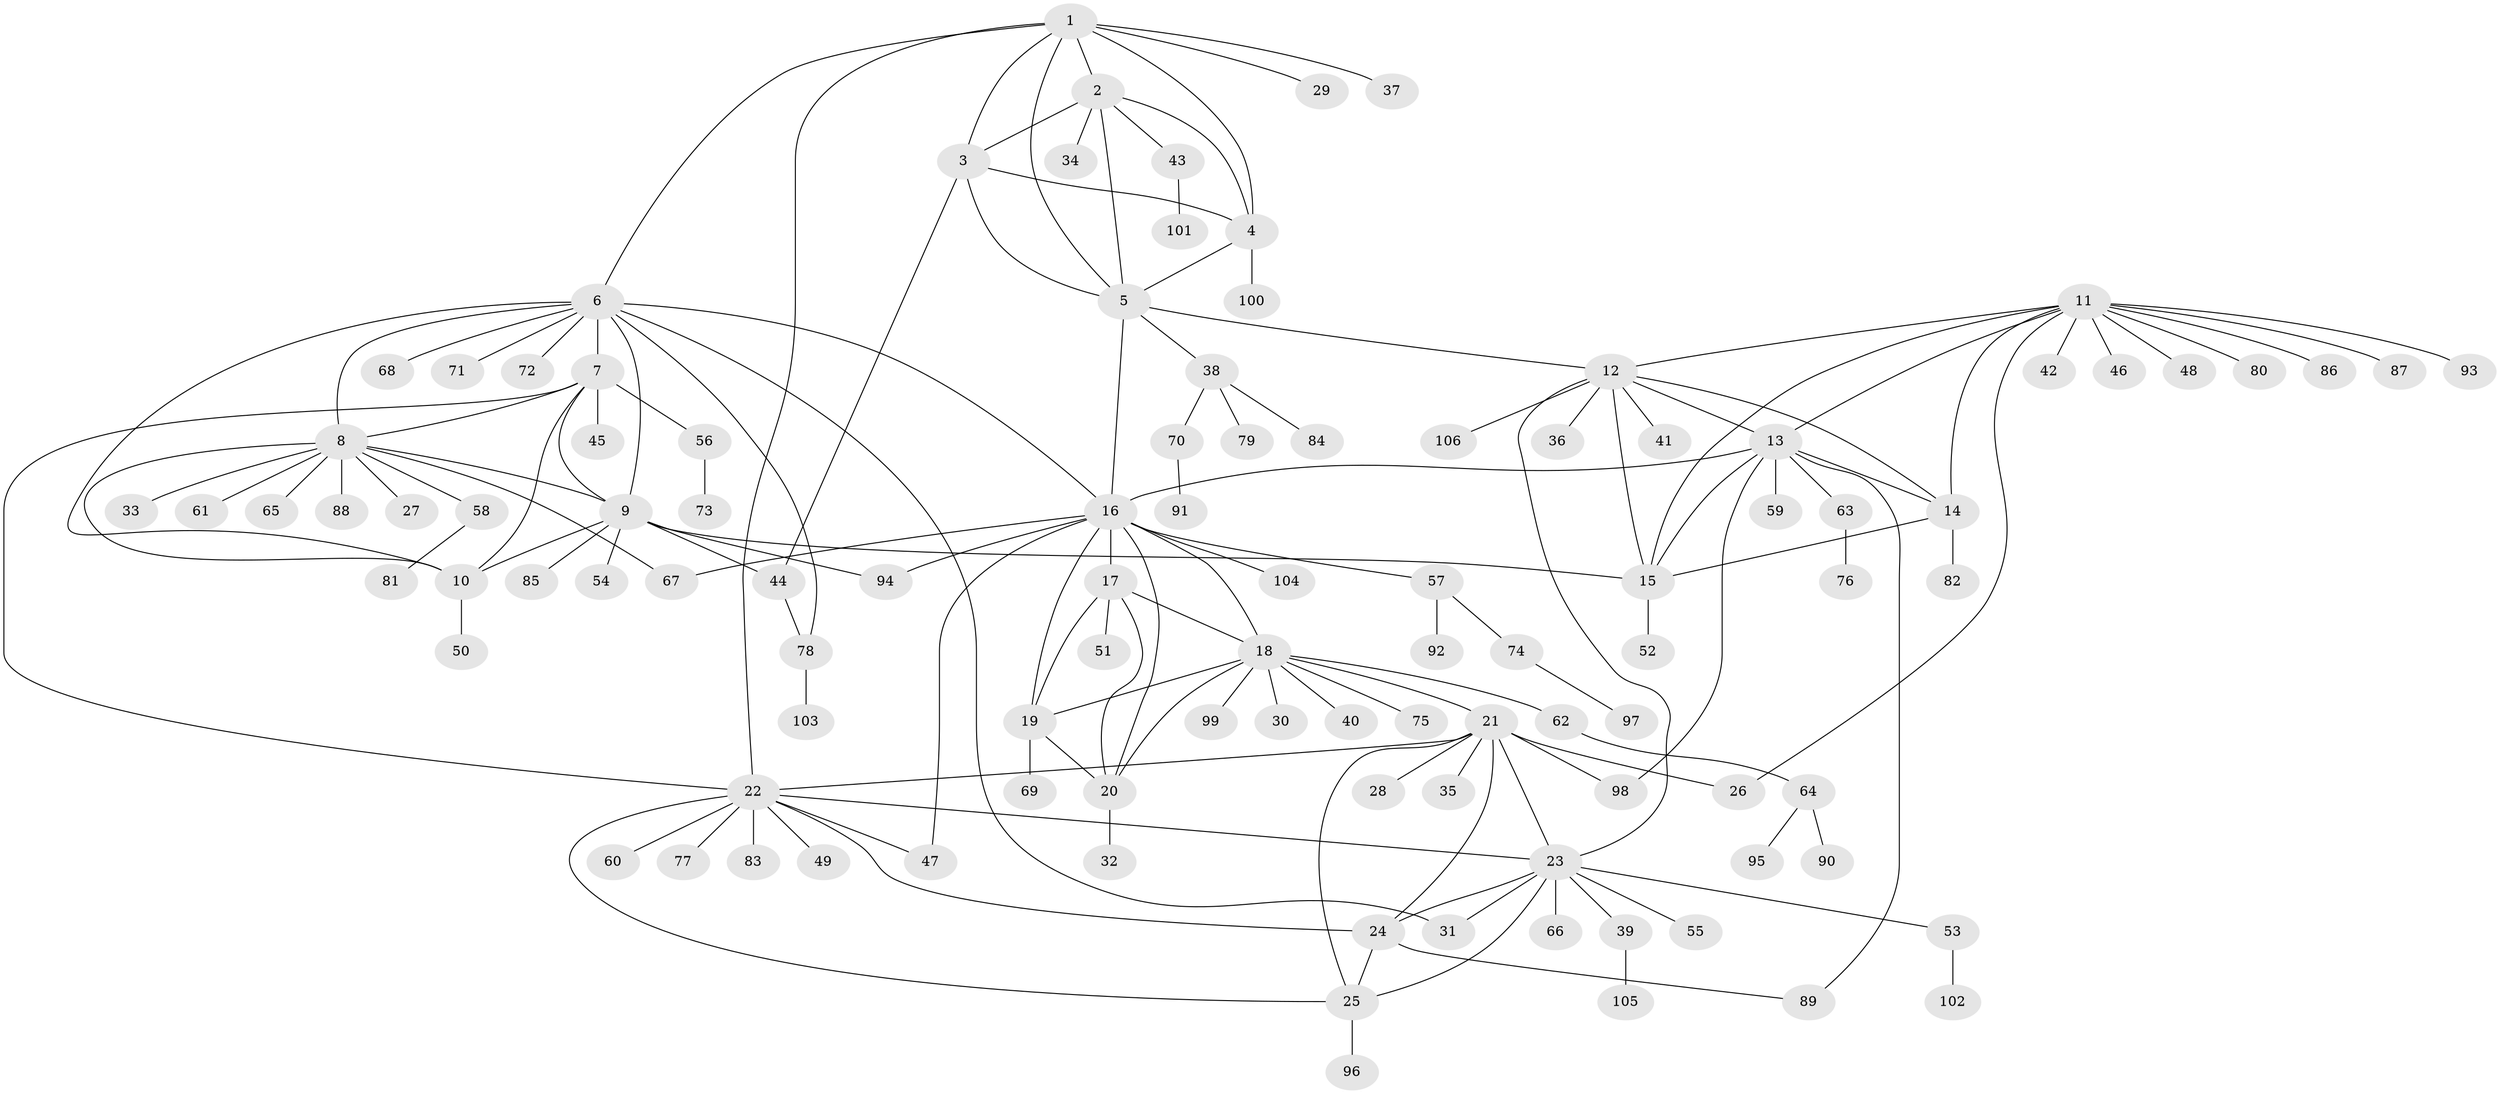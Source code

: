 // coarse degree distribution, {7: 0.07547169811320754, 2: 0.05660377358490566, 10: 0.018867924528301886, 9: 0.03773584905660377, 6: 0.03773584905660377, 4: 0.07547169811320754, 13: 0.018867924528301886, 3: 0.03773584905660377, 8: 0.018867924528301886, 1: 0.6226415094339622}
// Generated by graph-tools (version 1.1) at 2025/19/03/04/25 18:19:29]
// undirected, 106 vertices, 150 edges
graph export_dot {
graph [start="1"]
  node [color=gray90,style=filled];
  1;
  2;
  3;
  4;
  5;
  6;
  7;
  8;
  9;
  10;
  11;
  12;
  13;
  14;
  15;
  16;
  17;
  18;
  19;
  20;
  21;
  22;
  23;
  24;
  25;
  26;
  27;
  28;
  29;
  30;
  31;
  32;
  33;
  34;
  35;
  36;
  37;
  38;
  39;
  40;
  41;
  42;
  43;
  44;
  45;
  46;
  47;
  48;
  49;
  50;
  51;
  52;
  53;
  54;
  55;
  56;
  57;
  58;
  59;
  60;
  61;
  62;
  63;
  64;
  65;
  66;
  67;
  68;
  69;
  70;
  71;
  72;
  73;
  74;
  75;
  76;
  77;
  78;
  79;
  80;
  81;
  82;
  83;
  84;
  85;
  86;
  87;
  88;
  89;
  90;
  91;
  92;
  93;
  94;
  95;
  96;
  97;
  98;
  99;
  100;
  101;
  102;
  103;
  104;
  105;
  106;
  1 -- 2;
  1 -- 3;
  1 -- 4;
  1 -- 5;
  1 -- 6;
  1 -- 22;
  1 -- 29;
  1 -- 37;
  2 -- 3;
  2 -- 4;
  2 -- 5;
  2 -- 34;
  2 -- 43;
  3 -- 4;
  3 -- 5;
  3 -- 44;
  4 -- 5;
  4 -- 100;
  5 -- 12;
  5 -- 16;
  5 -- 38;
  6 -- 7;
  6 -- 8;
  6 -- 9;
  6 -- 10;
  6 -- 16;
  6 -- 31;
  6 -- 68;
  6 -- 71;
  6 -- 72;
  6 -- 78;
  7 -- 8;
  7 -- 9;
  7 -- 10;
  7 -- 22;
  7 -- 45;
  7 -- 56;
  8 -- 9;
  8 -- 10;
  8 -- 27;
  8 -- 33;
  8 -- 58;
  8 -- 61;
  8 -- 65;
  8 -- 67;
  8 -- 88;
  9 -- 10;
  9 -- 15;
  9 -- 44;
  9 -- 54;
  9 -- 85;
  9 -- 94;
  10 -- 50;
  11 -- 12;
  11 -- 13;
  11 -- 14;
  11 -- 15;
  11 -- 26;
  11 -- 42;
  11 -- 46;
  11 -- 48;
  11 -- 80;
  11 -- 86;
  11 -- 87;
  11 -- 93;
  12 -- 13;
  12 -- 14;
  12 -- 15;
  12 -- 23;
  12 -- 36;
  12 -- 41;
  12 -- 106;
  13 -- 14;
  13 -- 15;
  13 -- 16;
  13 -- 59;
  13 -- 63;
  13 -- 89;
  13 -- 98;
  14 -- 15;
  14 -- 82;
  15 -- 52;
  16 -- 17;
  16 -- 18;
  16 -- 19;
  16 -- 20;
  16 -- 47;
  16 -- 57;
  16 -- 67;
  16 -- 94;
  16 -- 104;
  17 -- 18;
  17 -- 19;
  17 -- 20;
  17 -- 51;
  18 -- 19;
  18 -- 20;
  18 -- 21;
  18 -- 30;
  18 -- 40;
  18 -- 62;
  18 -- 75;
  18 -- 99;
  19 -- 20;
  19 -- 69;
  20 -- 32;
  21 -- 22;
  21 -- 23;
  21 -- 24;
  21 -- 25;
  21 -- 26;
  21 -- 28;
  21 -- 35;
  21 -- 98;
  22 -- 23;
  22 -- 24;
  22 -- 25;
  22 -- 47;
  22 -- 49;
  22 -- 60;
  22 -- 77;
  22 -- 83;
  23 -- 24;
  23 -- 25;
  23 -- 31;
  23 -- 39;
  23 -- 53;
  23 -- 55;
  23 -- 66;
  24 -- 25;
  24 -- 89;
  25 -- 96;
  38 -- 70;
  38 -- 79;
  38 -- 84;
  39 -- 105;
  43 -- 101;
  44 -- 78;
  53 -- 102;
  56 -- 73;
  57 -- 74;
  57 -- 92;
  58 -- 81;
  62 -- 64;
  63 -- 76;
  64 -- 90;
  64 -- 95;
  70 -- 91;
  74 -- 97;
  78 -- 103;
}
